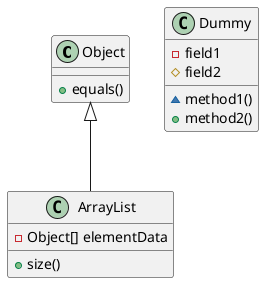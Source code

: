 ﻿@startuml

class Object {
 +equals()
}

class ArrayList {
 -Object[] elementData
 +size()
}

class Dummy {
 -field1
 #field2
 ~method1()
 +method2()
}

Object <|-- ArrayList

@enduml